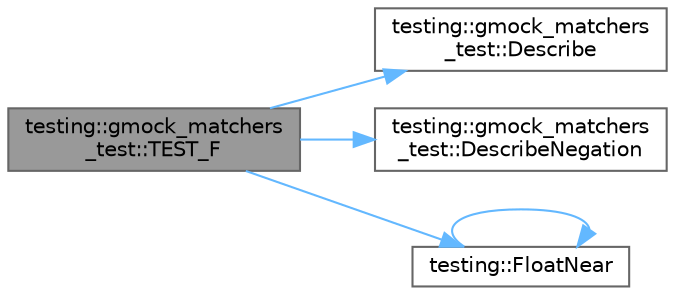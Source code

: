 digraph "testing::gmock_matchers_test::TEST_F"
{
 // LATEX_PDF_SIZE
  bgcolor="transparent";
  edge [fontname=Helvetica,fontsize=10,labelfontname=Helvetica,labelfontsize=10];
  node [fontname=Helvetica,fontsize=10,shape=box,height=0.2,width=0.4];
  rankdir="LR";
  Node1 [id="Node000001",label="testing::gmock_matchers\l_test::TEST_F",height=0.2,width=0.4,color="gray40", fillcolor="grey60", style="filled", fontcolor="black",tooltip=" "];
  Node1 -> Node2 [id="edge1_Node000001_Node000002",color="steelblue1",style="solid",tooltip=" "];
  Node2 [id="Node000002",label="testing::gmock_matchers\l_test::Describe",height=0.2,width=0.4,color="grey40", fillcolor="white", style="filled",URL="$namespacetesting_1_1gmock__matchers__test.html#a738a538e1705ea49670aeb3ed25108e6",tooltip=" "];
  Node1 -> Node3 [id="edge2_Node000001_Node000003",color="steelblue1",style="solid",tooltip=" "];
  Node3 [id="Node000003",label="testing::gmock_matchers\l_test::DescribeNegation",height=0.2,width=0.4,color="grey40", fillcolor="white", style="filled",URL="$namespacetesting_1_1gmock__matchers__test.html#a96c18b92dede79060a7303fe5d178faf",tooltip=" "];
  Node1 -> Node4 [id="edge3_Node000001_Node000004",color="steelblue1",style="solid",tooltip=" "];
  Node4 [id="Node000004",label="testing::FloatNear",height=0.2,width=0.4,color="grey40", fillcolor="white", style="filled",URL="$namespacetesting.html#a854ef97cc70d31758fbb10bd359518b5",tooltip=" "];
  Node4 -> Node4 [id="edge4_Node000004_Node000004",color="steelblue1",style="solid",tooltip=" "];
}
